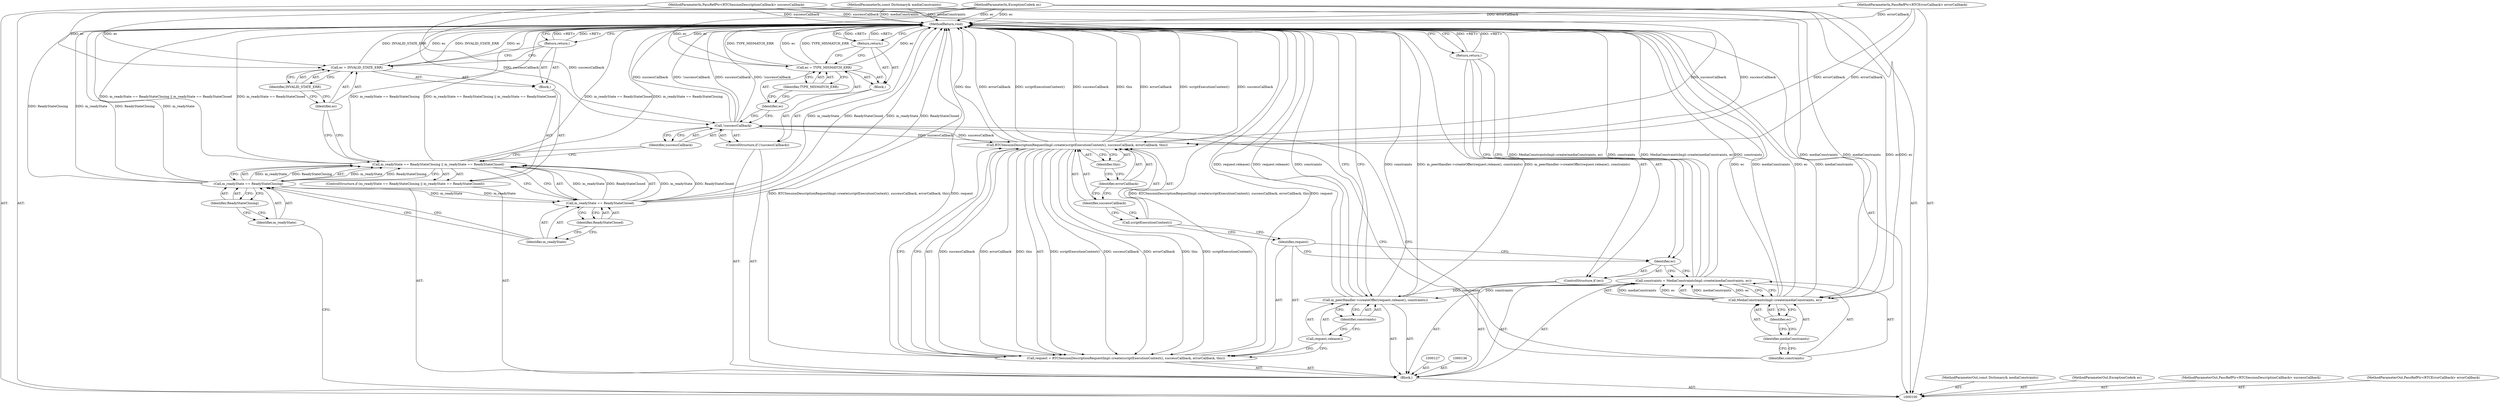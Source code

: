 digraph "0_Chrome_ab5e55ff333def909d025ac45da9ffa0d88a63f2" {
"1000147" [label="(MethodReturn,void)"];
"1000103" [label="(MethodParameterIn,const Dictionary& mediaConstraints)"];
"1000201" [label="(MethodParameterOut,const Dictionary& mediaConstraints)"];
"1000104" [label="(MethodParameterIn,ExceptionCode& ec)"];
"1000202" [label="(MethodParameterOut,ExceptionCode& ec)"];
"1000101" [label="(MethodParameterIn,PassRefPtr<RTCSessionDescriptionCallback> successCallback)"];
"1000199" [label="(MethodParameterOut,PassRefPtr<RTCSessionDescriptionCallback> successCallback)"];
"1000102" [label="(MethodParameterIn,PassRefPtr<RTCErrorCallback> errorCallback)"];
"1000200" [label="(MethodParameterOut,PassRefPtr<RTCErrorCallback> errorCallback)"];
"1000126" [label="(Return,return;)"];
"1000128" [label="(Call,constraints = MediaConstraintsImpl::create(mediaConstraints, ec))"];
"1000129" [label="(Identifier,constraints)"];
"1000130" [label="(Call,MediaConstraintsImpl::create(mediaConstraints, ec))"];
"1000131" [label="(Identifier,mediaConstraints)"];
"1000132" [label="(Identifier,ec)"];
"1000133" [label="(ControlStructure,if (ec))"];
"1000134" [label="(Identifier,ec)"];
"1000135" [label="(Return,return;)"];
"1000141" [label="(Identifier,successCallback)"];
"1000142" [label="(Identifier,errorCallback)"];
"1000143" [label="(Identifier,this)"];
"1000137" [label="(Call,request = RTCSessionDescriptionRequestImpl::create(scriptExecutionContext(), successCallback, errorCallback, this))"];
"1000138" [label="(Identifier,request)"];
"1000139" [label="(Call,RTCSessionDescriptionRequestImpl::create(scriptExecutionContext(), successCallback, errorCallback, this))"];
"1000140" [label="(Call,scriptExecutionContext())"];
"1000145" [label="(Call,request.release())"];
"1000144" [label="(Call,m_peerHandler->createOffer(request.release(), constraints))"];
"1000146" [label="(Identifier,constraints)"];
"1000105" [label="(Block,)"];
"1000110" [label="(Identifier,ReadyStateClosing)"];
"1000106" [label="(ControlStructure,if (m_readyState == ReadyStateClosing || m_readyState == ReadyStateClosed))"];
"1000111" [label="(Call,m_readyState == ReadyStateClosed)"];
"1000112" [label="(Identifier,m_readyState)"];
"1000113" [label="(Identifier,ReadyStateClosed)"];
"1000114" [label="(Block,)"];
"1000107" [label="(Call,m_readyState == ReadyStateClosing || m_readyState == ReadyStateClosed)"];
"1000108" [label="(Call,m_readyState == ReadyStateClosing)"];
"1000109" [label="(Identifier,m_readyState)"];
"1000117" [label="(Identifier,INVALID_STATE_ERR)"];
"1000115" [label="(Call,ec = INVALID_STATE_ERR)"];
"1000116" [label="(Identifier,ec)"];
"1000118" [label="(Return,return;)"];
"1000122" [label="(Block,)"];
"1000119" [label="(ControlStructure,if (!successCallback))"];
"1000120" [label="(Call,!successCallback)"];
"1000121" [label="(Identifier,successCallback)"];
"1000125" [label="(Identifier,TYPE_MISMATCH_ERR)"];
"1000123" [label="(Call,ec = TYPE_MISMATCH_ERR)"];
"1000124" [label="(Identifier,ec)"];
"1000147" -> "1000100"  [label="AST: "];
"1000147" -> "1000118"  [label="CFG: "];
"1000147" -> "1000126"  [label="CFG: "];
"1000147" -> "1000135"  [label="CFG: "];
"1000147" -> "1000144"  [label="CFG: "];
"1000135" -> "1000147"  [label="DDG: <RET>"];
"1000126" -> "1000147"  [label="DDG: <RET>"];
"1000115" -> "1000147"  [label="DDG: INVALID_STATE_ERR"];
"1000115" -> "1000147"  [label="DDG: ec"];
"1000128" -> "1000147"  [label="DDG: MediaConstraintsImpl::create(mediaConstraints, ec)"];
"1000128" -> "1000147"  [label="DDG: constraints"];
"1000139" -> "1000147"  [label="DDG: errorCallback"];
"1000139" -> "1000147"  [label="DDG: scriptExecutionContext()"];
"1000139" -> "1000147"  [label="DDG: successCallback"];
"1000139" -> "1000147"  [label="DDG: this"];
"1000123" -> "1000147"  [label="DDG: TYPE_MISMATCH_ERR"];
"1000123" -> "1000147"  [label="DDG: ec"];
"1000107" -> "1000147"  [label="DDG: m_readyState == ReadyStateClosing"];
"1000107" -> "1000147"  [label="DDG: m_readyState == ReadyStateClosing || m_readyState == ReadyStateClosed"];
"1000107" -> "1000147"  [label="DDG: m_readyState == ReadyStateClosed"];
"1000104" -> "1000147"  [label="DDG: ec"];
"1000144" -> "1000147"  [label="DDG: constraints"];
"1000144" -> "1000147"  [label="DDG: m_peerHandler->createOffer(request.release(), constraints)"];
"1000144" -> "1000147"  [label="DDG: request.release()"];
"1000130" -> "1000147"  [label="DDG: ec"];
"1000130" -> "1000147"  [label="DDG: mediaConstraints"];
"1000137" -> "1000147"  [label="DDG: RTCSessionDescriptionRequestImpl::create(scriptExecutionContext(), successCallback, errorCallback, this)"];
"1000137" -> "1000147"  [label="DDG: request"];
"1000103" -> "1000147"  [label="DDG: mediaConstraints"];
"1000120" -> "1000147"  [label="DDG: successCallback"];
"1000120" -> "1000147"  [label="DDG: !successCallback"];
"1000102" -> "1000147"  [label="DDG: errorCallback"];
"1000111" -> "1000147"  [label="DDG: m_readyState"];
"1000111" -> "1000147"  [label="DDG: ReadyStateClosed"];
"1000101" -> "1000147"  [label="DDG: successCallback"];
"1000108" -> "1000147"  [label="DDG: ReadyStateClosing"];
"1000108" -> "1000147"  [label="DDG: m_readyState"];
"1000118" -> "1000147"  [label="DDG: <RET>"];
"1000103" -> "1000100"  [label="AST: "];
"1000103" -> "1000147"  [label="DDG: mediaConstraints"];
"1000103" -> "1000130"  [label="DDG: mediaConstraints"];
"1000201" -> "1000100"  [label="AST: "];
"1000104" -> "1000100"  [label="AST: "];
"1000104" -> "1000147"  [label="DDG: ec"];
"1000104" -> "1000115"  [label="DDG: ec"];
"1000104" -> "1000123"  [label="DDG: ec"];
"1000104" -> "1000130"  [label="DDG: ec"];
"1000202" -> "1000100"  [label="AST: "];
"1000101" -> "1000100"  [label="AST: "];
"1000101" -> "1000147"  [label="DDG: successCallback"];
"1000101" -> "1000120"  [label="DDG: successCallback"];
"1000101" -> "1000139"  [label="DDG: successCallback"];
"1000199" -> "1000100"  [label="AST: "];
"1000102" -> "1000100"  [label="AST: "];
"1000102" -> "1000147"  [label="DDG: errorCallback"];
"1000102" -> "1000139"  [label="DDG: errorCallback"];
"1000200" -> "1000100"  [label="AST: "];
"1000126" -> "1000122"  [label="AST: "];
"1000126" -> "1000123"  [label="CFG: "];
"1000147" -> "1000126"  [label="CFG: "];
"1000126" -> "1000147"  [label="DDG: <RET>"];
"1000128" -> "1000105"  [label="AST: "];
"1000128" -> "1000130"  [label="CFG: "];
"1000129" -> "1000128"  [label="AST: "];
"1000130" -> "1000128"  [label="AST: "];
"1000134" -> "1000128"  [label="CFG: "];
"1000128" -> "1000147"  [label="DDG: MediaConstraintsImpl::create(mediaConstraints, ec)"];
"1000128" -> "1000147"  [label="DDG: constraints"];
"1000130" -> "1000128"  [label="DDG: mediaConstraints"];
"1000130" -> "1000128"  [label="DDG: ec"];
"1000128" -> "1000144"  [label="DDG: constraints"];
"1000129" -> "1000128"  [label="AST: "];
"1000129" -> "1000120"  [label="CFG: "];
"1000131" -> "1000129"  [label="CFG: "];
"1000130" -> "1000128"  [label="AST: "];
"1000130" -> "1000132"  [label="CFG: "];
"1000131" -> "1000130"  [label="AST: "];
"1000132" -> "1000130"  [label="AST: "];
"1000128" -> "1000130"  [label="CFG: "];
"1000130" -> "1000147"  [label="DDG: ec"];
"1000130" -> "1000147"  [label="DDG: mediaConstraints"];
"1000130" -> "1000128"  [label="DDG: mediaConstraints"];
"1000130" -> "1000128"  [label="DDG: ec"];
"1000103" -> "1000130"  [label="DDG: mediaConstraints"];
"1000104" -> "1000130"  [label="DDG: ec"];
"1000131" -> "1000130"  [label="AST: "];
"1000131" -> "1000129"  [label="CFG: "];
"1000132" -> "1000131"  [label="CFG: "];
"1000132" -> "1000130"  [label="AST: "];
"1000132" -> "1000131"  [label="CFG: "];
"1000130" -> "1000132"  [label="CFG: "];
"1000133" -> "1000105"  [label="AST: "];
"1000134" -> "1000133"  [label="AST: "];
"1000135" -> "1000133"  [label="AST: "];
"1000134" -> "1000133"  [label="AST: "];
"1000134" -> "1000128"  [label="CFG: "];
"1000135" -> "1000134"  [label="CFG: "];
"1000138" -> "1000134"  [label="CFG: "];
"1000135" -> "1000133"  [label="AST: "];
"1000135" -> "1000134"  [label="CFG: "];
"1000147" -> "1000135"  [label="CFG: "];
"1000135" -> "1000147"  [label="DDG: <RET>"];
"1000141" -> "1000139"  [label="AST: "];
"1000141" -> "1000140"  [label="CFG: "];
"1000142" -> "1000141"  [label="CFG: "];
"1000142" -> "1000139"  [label="AST: "];
"1000142" -> "1000141"  [label="CFG: "];
"1000143" -> "1000142"  [label="CFG: "];
"1000143" -> "1000139"  [label="AST: "];
"1000143" -> "1000142"  [label="CFG: "];
"1000139" -> "1000143"  [label="CFG: "];
"1000137" -> "1000105"  [label="AST: "];
"1000137" -> "1000139"  [label="CFG: "];
"1000138" -> "1000137"  [label="AST: "];
"1000139" -> "1000137"  [label="AST: "];
"1000145" -> "1000137"  [label="CFG: "];
"1000137" -> "1000147"  [label="DDG: RTCSessionDescriptionRequestImpl::create(scriptExecutionContext(), successCallback, errorCallback, this)"];
"1000137" -> "1000147"  [label="DDG: request"];
"1000139" -> "1000137"  [label="DDG: scriptExecutionContext()"];
"1000139" -> "1000137"  [label="DDG: successCallback"];
"1000139" -> "1000137"  [label="DDG: errorCallback"];
"1000139" -> "1000137"  [label="DDG: this"];
"1000138" -> "1000137"  [label="AST: "];
"1000138" -> "1000134"  [label="CFG: "];
"1000140" -> "1000138"  [label="CFG: "];
"1000139" -> "1000137"  [label="AST: "];
"1000139" -> "1000143"  [label="CFG: "];
"1000140" -> "1000139"  [label="AST: "];
"1000141" -> "1000139"  [label="AST: "];
"1000142" -> "1000139"  [label="AST: "];
"1000143" -> "1000139"  [label="AST: "];
"1000137" -> "1000139"  [label="CFG: "];
"1000139" -> "1000147"  [label="DDG: errorCallback"];
"1000139" -> "1000147"  [label="DDG: scriptExecutionContext()"];
"1000139" -> "1000147"  [label="DDG: successCallback"];
"1000139" -> "1000147"  [label="DDG: this"];
"1000139" -> "1000137"  [label="DDG: scriptExecutionContext()"];
"1000139" -> "1000137"  [label="DDG: successCallback"];
"1000139" -> "1000137"  [label="DDG: errorCallback"];
"1000139" -> "1000137"  [label="DDG: this"];
"1000120" -> "1000139"  [label="DDG: successCallback"];
"1000101" -> "1000139"  [label="DDG: successCallback"];
"1000102" -> "1000139"  [label="DDG: errorCallback"];
"1000140" -> "1000139"  [label="AST: "];
"1000140" -> "1000138"  [label="CFG: "];
"1000141" -> "1000140"  [label="CFG: "];
"1000145" -> "1000144"  [label="AST: "];
"1000145" -> "1000137"  [label="CFG: "];
"1000146" -> "1000145"  [label="CFG: "];
"1000144" -> "1000105"  [label="AST: "];
"1000144" -> "1000146"  [label="CFG: "];
"1000145" -> "1000144"  [label="AST: "];
"1000146" -> "1000144"  [label="AST: "];
"1000147" -> "1000144"  [label="CFG: "];
"1000144" -> "1000147"  [label="DDG: constraints"];
"1000144" -> "1000147"  [label="DDG: m_peerHandler->createOffer(request.release(), constraints)"];
"1000144" -> "1000147"  [label="DDG: request.release()"];
"1000128" -> "1000144"  [label="DDG: constraints"];
"1000146" -> "1000144"  [label="AST: "];
"1000146" -> "1000145"  [label="CFG: "];
"1000144" -> "1000146"  [label="CFG: "];
"1000105" -> "1000100"  [label="AST: "];
"1000106" -> "1000105"  [label="AST: "];
"1000119" -> "1000105"  [label="AST: "];
"1000127" -> "1000105"  [label="AST: "];
"1000128" -> "1000105"  [label="AST: "];
"1000133" -> "1000105"  [label="AST: "];
"1000136" -> "1000105"  [label="AST: "];
"1000137" -> "1000105"  [label="AST: "];
"1000144" -> "1000105"  [label="AST: "];
"1000110" -> "1000108"  [label="AST: "];
"1000110" -> "1000109"  [label="CFG: "];
"1000108" -> "1000110"  [label="CFG: "];
"1000106" -> "1000105"  [label="AST: "];
"1000107" -> "1000106"  [label="AST: "];
"1000114" -> "1000106"  [label="AST: "];
"1000111" -> "1000107"  [label="AST: "];
"1000111" -> "1000113"  [label="CFG: "];
"1000112" -> "1000111"  [label="AST: "];
"1000113" -> "1000111"  [label="AST: "];
"1000107" -> "1000111"  [label="CFG: "];
"1000111" -> "1000147"  [label="DDG: m_readyState"];
"1000111" -> "1000147"  [label="DDG: ReadyStateClosed"];
"1000111" -> "1000107"  [label="DDG: m_readyState"];
"1000111" -> "1000107"  [label="DDG: ReadyStateClosed"];
"1000108" -> "1000111"  [label="DDG: m_readyState"];
"1000112" -> "1000111"  [label="AST: "];
"1000112" -> "1000108"  [label="CFG: "];
"1000113" -> "1000112"  [label="CFG: "];
"1000113" -> "1000111"  [label="AST: "];
"1000113" -> "1000112"  [label="CFG: "];
"1000111" -> "1000113"  [label="CFG: "];
"1000114" -> "1000106"  [label="AST: "];
"1000115" -> "1000114"  [label="AST: "];
"1000118" -> "1000114"  [label="AST: "];
"1000107" -> "1000106"  [label="AST: "];
"1000107" -> "1000108"  [label="CFG: "];
"1000107" -> "1000111"  [label="CFG: "];
"1000108" -> "1000107"  [label="AST: "];
"1000111" -> "1000107"  [label="AST: "];
"1000116" -> "1000107"  [label="CFG: "];
"1000121" -> "1000107"  [label="CFG: "];
"1000107" -> "1000147"  [label="DDG: m_readyState == ReadyStateClosing"];
"1000107" -> "1000147"  [label="DDG: m_readyState == ReadyStateClosing || m_readyState == ReadyStateClosed"];
"1000107" -> "1000147"  [label="DDG: m_readyState == ReadyStateClosed"];
"1000108" -> "1000107"  [label="DDG: m_readyState"];
"1000108" -> "1000107"  [label="DDG: ReadyStateClosing"];
"1000111" -> "1000107"  [label="DDG: m_readyState"];
"1000111" -> "1000107"  [label="DDG: ReadyStateClosed"];
"1000108" -> "1000107"  [label="AST: "];
"1000108" -> "1000110"  [label="CFG: "];
"1000109" -> "1000108"  [label="AST: "];
"1000110" -> "1000108"  [label="AST: "];
"1000112" -> "1000108"  [label="CFG: "];
"1000107" -> "1000108"  [label="CFG: "];
"1000108" -> "1000147"  [label="DDG: ReadyStateClosing"];
"1000108" -> "1000147"  [label="DDG: m_readyState"];
"1000108" -> "1000107"  [label="DDG: m_readyState"];
"1000108" -> "1000107"  [label="DDG: ReadyStateClosing"];
"1000108" -> "1000111"  [label="DDG: m_readyState"];
"1000109" -> "1000108"  [label="AST: "];
"1000109" -> "1000100"  [label="CFG: "];
"1000110" -> "1000109"  [label="CFG: "];
"1000117" -> "1000115"  [label="AST: "];
"1000117" -> "1000116"  [label="CFG: "];
"1000115" -> "1000117"  [label="CFG: "];
"1000115" -> "1000114"  [label="AST: "];
"1000115" -> "1000117"  [label="CFG: "];
"1000116" -> "1000115"  [label="AST: "];
"1000117" -> "1000115"  [label="AST: "];
"1000118" -> "1000115"  [label="CFG: "];
"1000115" -> "1000147"  [label="DDG: INVALID_STATE_ERR"];
"1000115" -> "1000147"  [label="DDG: ec"];
"1000104" -> "1000115"  [label="DDG: ec"];
"1000116" -> "1000115"  [label="AST: "];
"1000116" -> "1000107"  [label="CFG: "];
"1000117" -> "1000116"  [label="CFG: "];
"1000118" -> "1000114"  [label="AST: "];
"1000118" -> "1000115"  [label="CFG: "];
"1000147" -> "1000118"  [label="CFG: "];
"1000118" -> "1000147"  [label="DDG: <RET>"];
"1000122" -> "1000119"  [label="AST: "];
"1000123" -> "1000122"  [label="AST: "];
"1000126" -> "1000122"  [label="AST: "];
"1000119" -> "1000105"  [label="AST: "];
"1000120" -> "1000119"  [label="AST: "];
"1000122" -> "1000119"  [label="AST: "];
"1000120" -> "1000119"  [label="AST: "];
"1000120" -> "1000121"  [label="CFG: "];
"1000121" -> "1000120"  [label="AST: "];
"1000124" -> "1000120"  [label="CFG: "];
"1000129" -> "1000120"  [label="CFG: "];
"1000120" -> "1000147"  [label="DDG: successCallback"];
"1000120" -> "1000147"  [label="DDG: !successCallback"];
"1000101" -> "1000120"  [label="DDG: successCallback"];
"1000120" -> "1000139"  [label="DDG: successCallback"];
"1000121" -> "1000120"  [label="AST: "];
"1000121" -> "1000107"  [label="CFG: "];
"1000120" -> "1000121"  [label="CFG: "];
"1000125" -> "1000123"  [label="AST: "];
"1000125" -> "1000124"  [label="CFG: "];
"1000123" -> "1000125"  [label="CFG: "];
"1000123" -> "1000122"  [label="AST: "];
"1000123" -> "1000125"  [label="CFG: "];
"1000124" -> "1000123"  [label="AST: "];
"1000125" -> "1000123"  [label="AST: "];
"1000126" -> "1000123"  [label="CFG: "];
"1000123" -> "1000147"  [label="DDG: TYPE_MISMATCH_ERR"];
"1000123" -> "1000147"  [label="DDG: ec"];
"1000104" -> "1000123"  [label="DDG: ec"];
"1000124" -> "1000123"  [label="AST: "];
"1000124" -> "1000120"  [label="CFG: "];
"1000125" -> "1000124"  [label="CFG: "];
}
